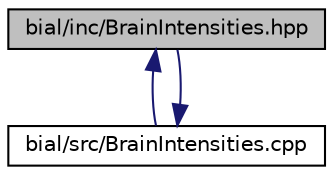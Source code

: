digraph "bial/inc/BrainIntensities.hpp"
{
  edge [fontname="Helvetica",fontsize="10",labelfontname="Helvetica",labelfontsize="10"];
  node [fontname="Helvetica",fontsize="10",shape=record];
  Node1 [label="bial/inc/BrainIntensities.hpp",height=0.2,width=0.4,color="black", fillcolor="grey75", style="filled", fontcolor="black"];
  Node1 -> Node2 [dir="back",color="midnightblue",fontsize="10",style="solid",fontname="Helvetica"];
  Node2 [label="bial/src/BrainIntensities.cpp",height=0.2,width=0.4,color="black", fillcolor="white", style="filled",URL="$_brain_intensities_8cpp.html"];
  Node2 -> Node1 [dir="back",color="midnightblue",fontsize="10",style="solid",fontname="Helvetica"];
}
